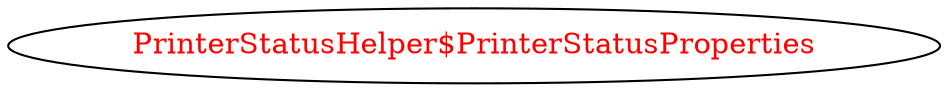 digraph dependencyGraph {
 concentrate=true;
 ranksep="2.0";
 rankdir="LR"; 
 splines="ortho";
"PrinterStatusHelper$PrinterStatusProperties" [fontcolor="red"];
}